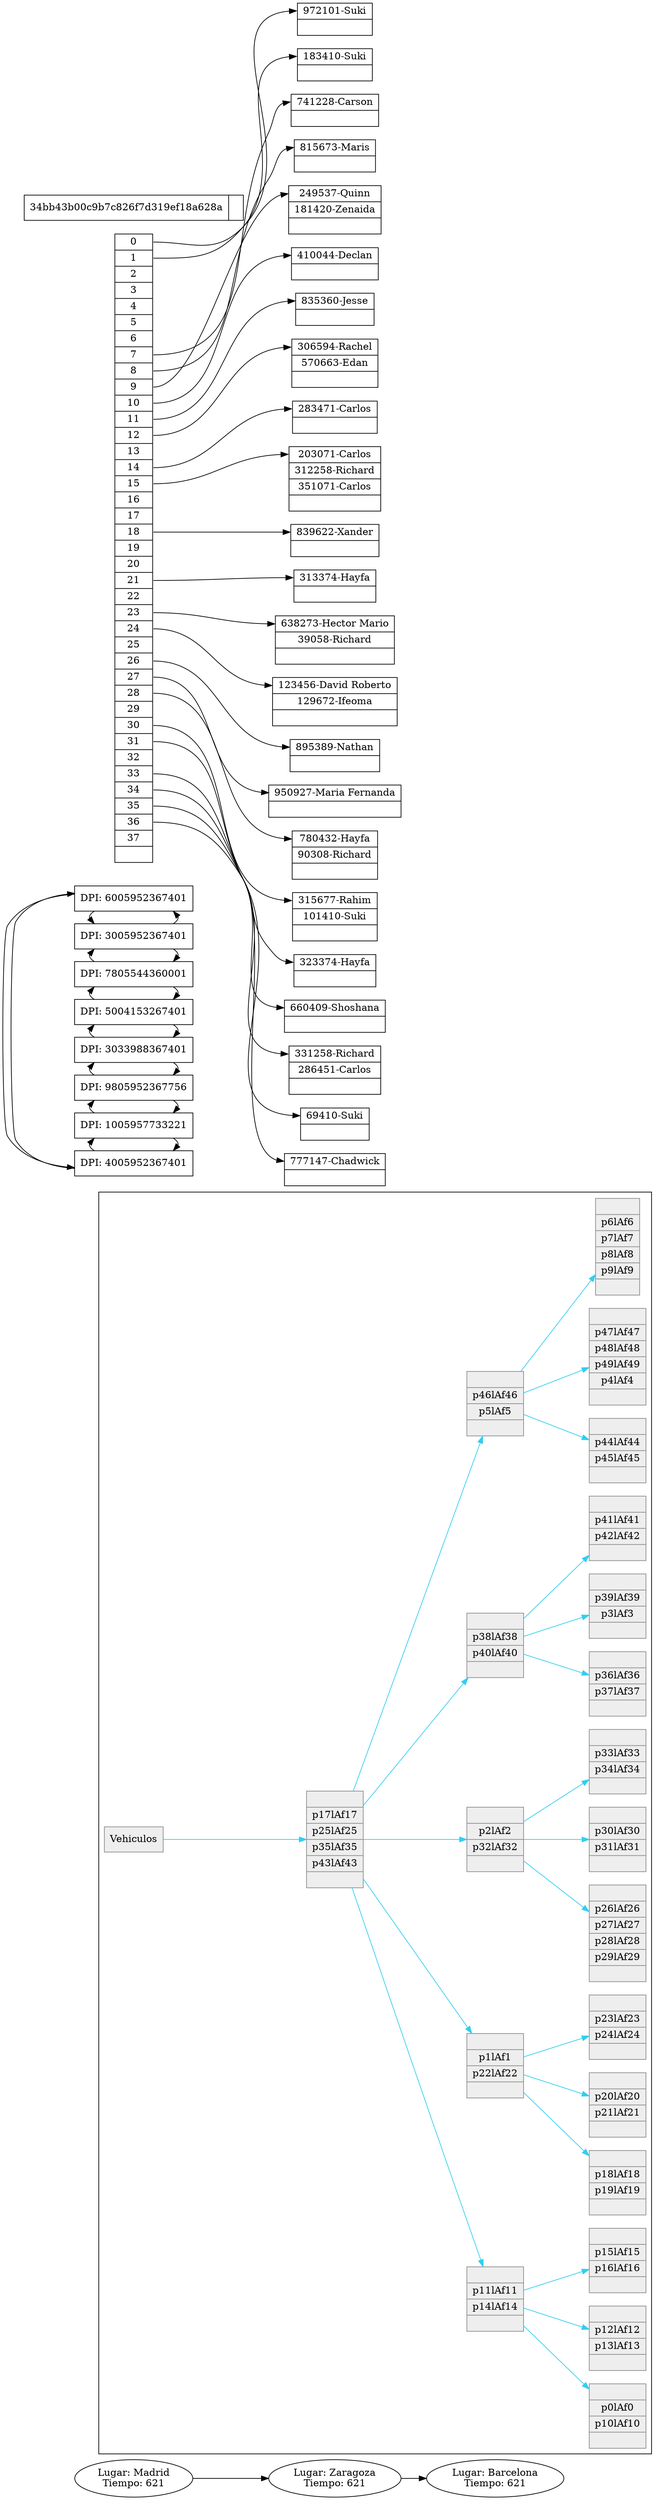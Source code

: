 digraph G {

1054148308[label="Lugar: Madrid\nTiempo: 621"]
1054148308->1733170903
1733170903[label="Lugar: Zaragoza\nTiempo: 621"]
1733170903->800544206
800544206[label="Lugar: Barcelona\nTiempo: 621"]

node[shape=record];
subgraph clusterBTree { 

	 node [shape=record];
node [style=filled];
node [fillcolor="#EEEEEE"];
node [color="#8C8C8E"];
edge [color="#31CEF0"]; 
765885316[label="|p17lAf17|p25lAf25|p35lAf35|p43lAf43|"]799963815[label="|p11lAf11|p14lAf14|"]2134418963[label="|p0lAf0|p10lAf10|"]799963815->2134418963
824083293[label="|p12lAf12|p13lAf13|"]799963815->824083293
765885316->799963815
804955297[label="|p15lAf15|p16lAf16|"]799963815->804955297
1935509691[label="|p1lAf1|p22lAf22|"]1232056573[label="|p18lAf18|p19lAf19|"]1935509691->1232056573
212784870[label="|p20lAf20|p21lAf21|"]1935509691->212784870
765885316->1935509691
1980478590[label="|p23lAf23|p24lAf24|"]1935509691->1980478590
1770840660[label="|p2lAf2|p32lAf32|"]1565548480[label="|p26lAf26|p27lAf27|p28lAf28|p29lAf29|"]1770840660->1565548480
666086250[label="|p30lAf30|p31lAf31|"]1770840660->666086250
765885316->1770840660
212882342[label="|p33lAf33|p34lAf34|"]1770840660->212882342
35687974[label="|p38lAf38|p40lAf40|"]1565622269[label="|p36lAf36|p37lAf37|"]35687974->1565622269
1736669126[label="|p39lAf39|p3lAf3|"]35687974->1736669126
765885316->35687974
1763714547[label="|p41lAf41|p42lAf42|"]35687974->1763714547
Vehiculos->765885316
1870120783[label="|p46lAf46|p5lAf5|"]965735371[label="|p44lAf44|p45lAf45|"]1870120783->965735371
1162776187[label="|p47lAf47|p48lAf48|p49lAf49|p4lAf4|"]1870120783->1162776187
765885316->1870120783
757671068[label="|p6lAf6|p7lAf7|p8lAf8|p9lAf9|"]1870120783->757671068
}
node[shape=box]
2146337068->2117792642
2146337068->2091508532
2117792642->1987560774
2117792642->2146337068
1987560774->2107366725
1987560774->2117792642
2107366725->1419020183
2107366725->1987560774
1419020183->1737981554
1419020183->2107366725
1737981554->797100595
1737981554->1419020183
797100595->2091508532
797100595->1737981554
2091508532->2146337068
2091508532->797100595
{rank=same;2146337068;2117792642;1987560774;2107366725;1419020183;1737981554;797100595;2091508532;}
2146337068[label="DPI: 3005952367401"]
2117792642[label="DPI: 7805544360001"]
1987560774[label="DPI: 5004153267401"]
2107366725[label="DPI: 3033988367401"]
1419020183[label="DPI: 9805952367756"]
1737981554[label="DPI: 1005957733221"]
797100595[label="DPI: 4005952367401"]
2091508532[label="DPI: 6005952367401"]

rankdir = LR; 
 node [shape=record];
hashTable[label="<f0>0|<f1>1|<f2>2|<f3>3|<f4>4|<f5>5|<f6>6|<f7>7|<f8>8|<f9>9|<f10>10|<f11>11|<f12>12|<f13>13|<f14>14|<f15>15|<f16>16|<f17>17|<f18>18|<f19>19|<f20>20|<f21>21|<f22>22|<f23>23|<f24>24|<f25>25|<f26>26|<f27>27|<f28>28|<f29>29|<f30>30|<f31>31|<f32>32|<f33>33|<f34>34|<f35>35|<f36>36|<f37>37|"];
node0 [label="<f0> 972101-Suki|"];
node1 [label="<f0> 183410-Suki|"];
node7 [label="<f0> 741228-Carson|"];
node8 [label="<f0> 815673-Maris|"];
node9 [label="<f0> 249537-Quinn|<f1> 181420-Zenaida|"];
node10 [label="<f0> 410044-Declan|"];
node11 [label="<f0> 835360-Jesse|"];
node12 [label="<f0> 306594-Rachel|<f1> 570663-Edan|"];
node14 [label="<f0> 283471-Carlos|"];
node15 [label="<f0> 203071-Carlos|<f1> 312258-Richard|<f2> 351071-Carlos|"];
node18 [label="<f0> 839622-Xander|"];
node21 [label="<f0> 313374-Hayfa|"];
node23 [label="<f0> 638273-Hector Mario|<f1> 39058-Richard|"];
node24 [label="<f0> 123456-David Roberto|<f1> 129672-Ifeoma|"];
node26 [label="<f0> 895389-Nathan|"];
node27 [label="<f0> 950927-Maria Fernanda|"];
node28 [label="<f0> 780432-Hayfa|<f1> 90308-Richard|"];
node30 [label="<f0> 315677-Rahim|<f1> 101410-Suki|"];
node31 [label="<f0> 323374-Hayfa|"];
node33 [label="<f0> 660409-Shoshana|"];
node34 [label="<f0> 331258-Richard|<f1> 286451-Carlos|"];
node35 [label="<f0> 69410-Suki|"];
node36 [label="<f0> 777147-Chadwick|"];
hashTable:f0 -> node0:f0;
hashTable:f1 -> node1:f0;
hashTable:f7 -> node7:f0;
hashTable:f8 -> node8:f0;
hashTable:f9 -> node9:f0;
hashTable:f10 -> node10:f0;
hashTable:f11 -> node11:f0;
hashTable:f12 -> node12:f0;
hashTable:f14 -> node14:f0;
hashTable:f15 -> node15:f0;
hashTable:f18 -> node18:f0;
hashTable:f21 -> node21:f0;
hashTable:f23 -> node23:f0;
hashTable:f24 -> node24:f0;
hashTable:f26 -> node26:f0;
hashTable:f27 -> node27:f0;
hashTable:f28 -> node28:f0;
hashTable:f30 -> node30:f0;
hashTable:f31 -> node31:f0;
hashTable:f33 -> node33:f0;
hashTable:f34 -> node34:f0;
hashTable:f35 -> node35:f0;
hashTable:f36 -> node36:f0;

node[shape=record];
graph[pencolor=transparent];
rankdir=LR;
A34bb43b00c9b7c826f7d319ef18a628a[label="{<data> 34bb43b00c9b7c826f7d319ef18a628a| <next>}"];



}

